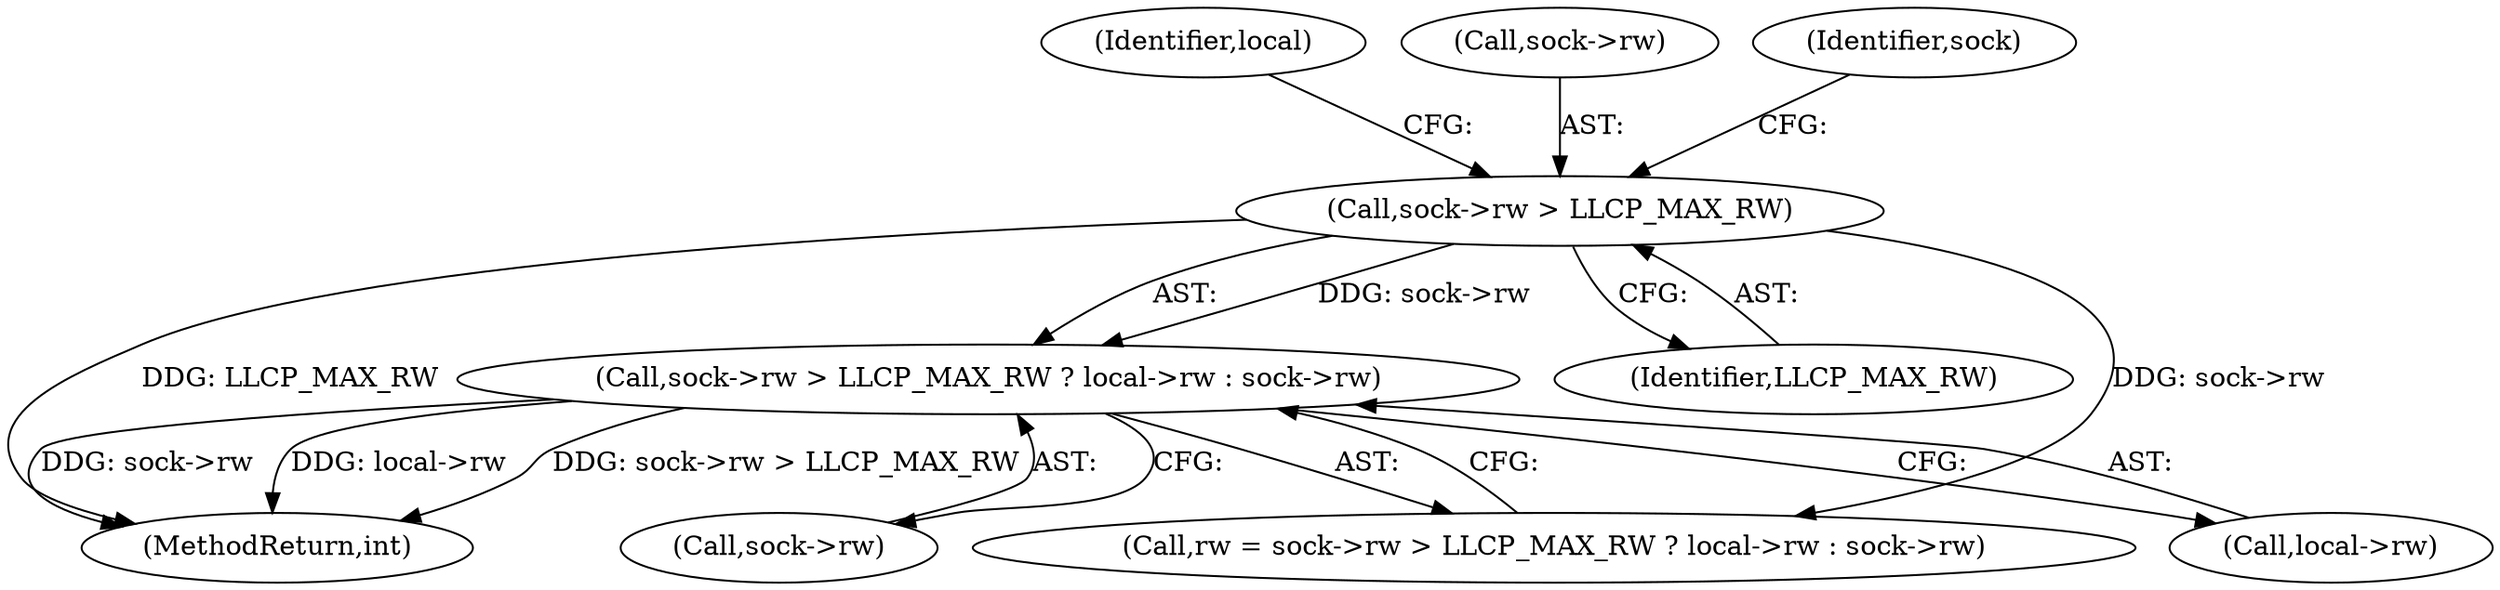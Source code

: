digraph "0_linux_58bdd544e2933a21a51eecf17c3f5f94038261b5_0@pointer" {
"1000190" [label="(Call,sock->rw > LLCP_MAX_RW ? local->rw : sock->rw)"];
"1000191" [label="(Call,sock->rw > LLCP_MAX_RW)"];
"1000303" [label="(MethodReturn,int)"];
"1000196" [label="(Call,local->rw)"];
"1000199" [label="(Call,sock->rw)"];
"1000197" [label="(Identifier,local)"];
"1000192" [label="(Call,sock->rw)"];
"1000191" [label="(Call,sock->rw > LLCP_MAX_RW)"];
"1000190" [label="(Call,sock->rw > LLCP_MAX_RW ? local->rw : sock->rw)"];
"1000195" [label="(Identifier,LLCP_MAX_RW)"];
"1000188" [label="(Call,rw = sock->rw > LLCP_MAX_RW ? local->rw : sock->rw)"];
"1000200" [label="(Identifier,sock)"];
"1000190" -> "1000188"  [label="AST: "];
"1000190" -> "1000196"  [label="CFG: "];
"1000190" -> "1000199"  [label="CFG: "];
"1000191" -> "1000190"  [label="AST: "];
"1000196" -> "1000190"  [label="AST: "];
"1000199" -> "1000190"  [label="AST: "];
"1000188" -> "1000190"  [label="CFG: "];
"1000190" -> "1000303"  [label="DDG: sock->rw > LLCP_MAX_RW"];
"1000190" -> "1000303"  [label="DDG: sock->rw"];
"1000190" -> "1000303"  [label="DDG: local->rw"];
"1000191" -> "1000190"  [label="DDG: sock->rw"];
"1000191" -> "1000195"  [label="CFG: "];
"1000192" -> "1000191"  [label="AST: "];
"1000195" -> "1000191"  [label="AST: "];
"1000197" -> "1000191"  [label="CFG: "];
"1000200" -> "1000191"  [label="CFG: "];
"1000191" -> "1000303"  [label="DDG: LLCP_MAX_RW"];
"1000191" -> "1000188"  [label="DDG: sock->rw"];
}
